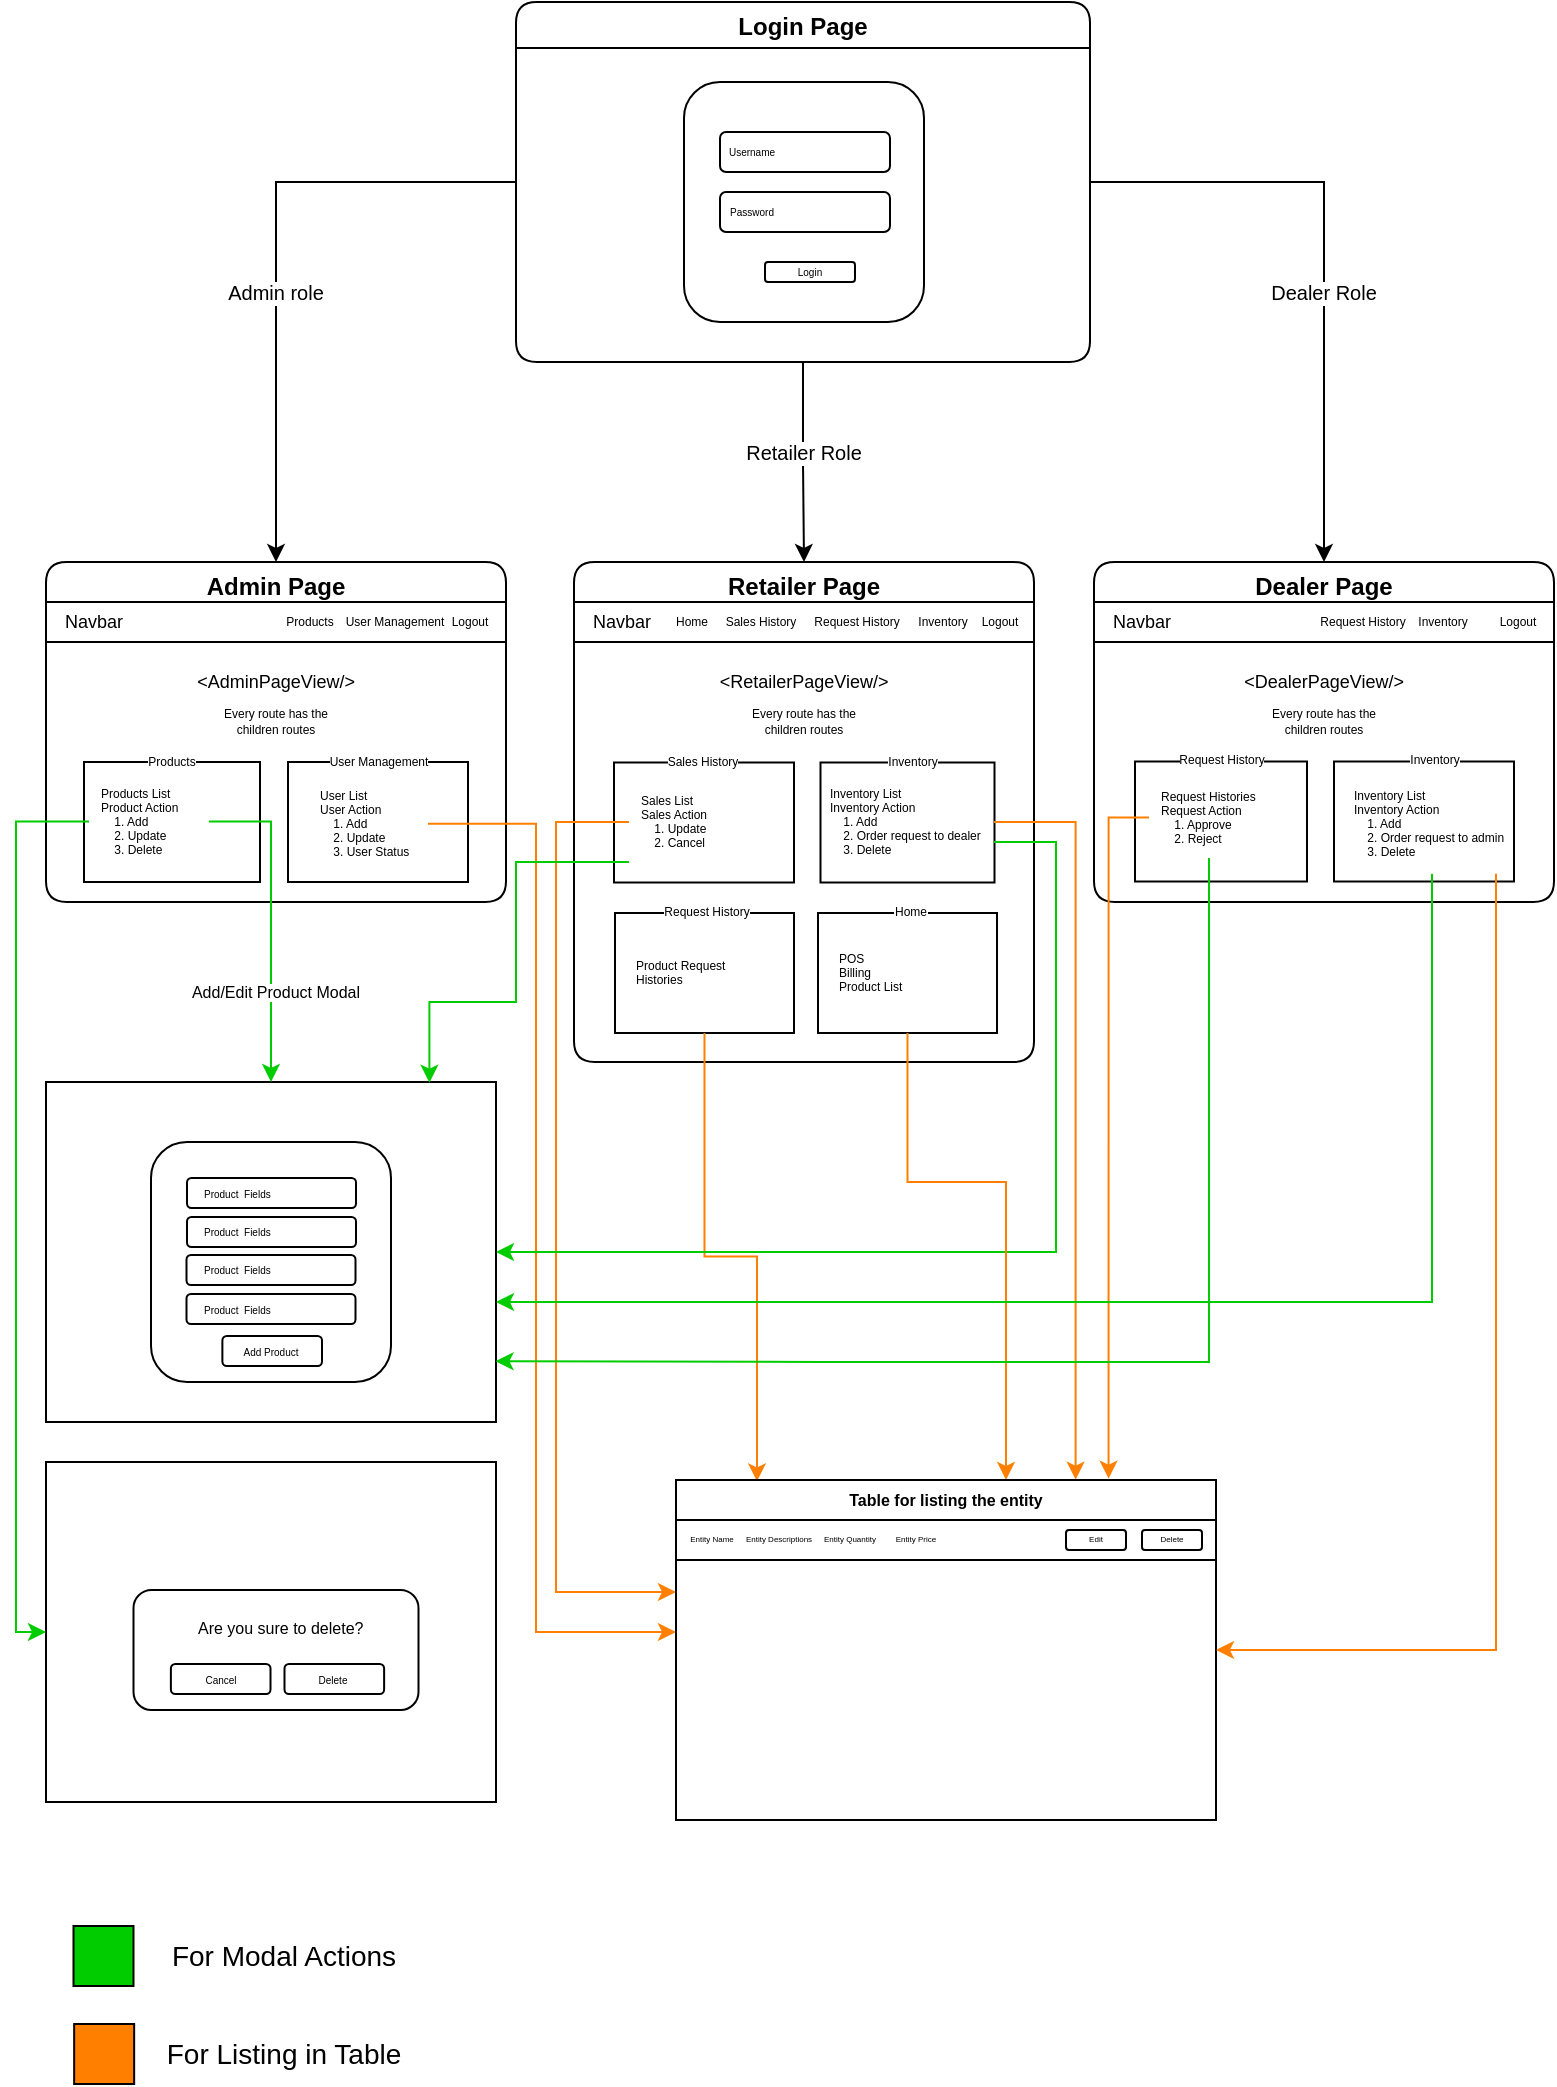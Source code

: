 <mxfile version="20.2.7" type="github">
  <diagram id="5Sn9tdvOxL6AeOnIAffw" name="Page-1">
    <mxGraphModel dx="1720" dy="1175" grid="1" gridSize="10" guides="1" tooltips="1" connect="1" arrows="1" fold="1" page="1" pageScale="1" pageWidth="827" pageHeight="1169" math="0" shadow="0">
      <root>
        <mxCell id="0" />
        <mxCell id="1" parent="0" />
        <mxCell id="5mNcIMUa5XLyuIfT2FW1-139" style="edgeStyle=orthogonalEdgeStyle;rounded=0;orthogonalLoop=1;jettySize=auto;html=1;fontSize=6;" edge="1" parent="1" source="5mNcIMUa5XLyuIfT2FW1-14" target="5mNcIMUa5XLyuIfT2FW1-45">
          <mxGeometry relative="1" as="geometry" />
        </mxCell>
        <mxCell id="5mNcIMUa5XLyuIfT2FW1-140" style="edgeStyle=orthogonalEdgeStyle;rounded=0;orthogonalLoop=1;jettySize=auto;html=1;fontSize=6;" edge="1" parent="1" source="5mNcIMUa5XLyuIfT2FW1-14" target="5mNcIMUa5XLyuIfT2FW1-115">
          <mxGeometry relative="1" as="geometry">
            <mxPoint x="650" y="300" as="targetPoint" />
          </mxGeometry>
        </mxCell>
        <mxCell id="5mNcIMUa5XLyuIfT2FW1-14" value="Login Page" style="swimlane;labelBackgroundColor=default;swimlaneLine=1;glass=0;rounded=1;" vertex="1" parent="1">
          <mxGeometry x="270" y="40" width="287" height="180" as="geometry" />
        </mxCell>
        <mxCell id="5mNcIMUa5XLyuIfT2FW1-15" value="" style="rounded=1;whiteSpace=wrap;html=1;glass=0;labelBackgroundColor=default;gradientColor=none;" vertex="1" parent="5mNcIMUa5XLyuIfT2FW1-14">
          <mxGeometry x="84" y="40" width="120" height="120" as="geometry" />
        </mxCell>
        <mxCell id="5mNcIMUa5XLyuIfT2FW1-16" value="" style="rounded=1;whiteSpace=wrap;html=1;glass=0;labelBackgroundColor=default;gradientColor=none;" vertex="1" parent="5mNcIMUa5XLyuIfT2FW1-14">
          <mxGeometry x="102" y="65" width="85" height="20" as="geometry" />
        </mxCell>
        <mxCell id="5mNcIMUa5XLyuIfT2FW1-17" value="" style="rounded=1;whiteSpace=wrap;html=1;glass=0;labelBackgroundColor=default;gradientColor=none;" vertex="1" parent="5mNcIMUa5XLyuIfT2FW1-14">
          <mxGeometry x="102" y="95" width="85" height="20" as="geometry" />
        </mxCell>
        <mxCell id="5mNcIMUa5XLyuIfT2FW1-18" value="" style="rounded=1;whiteSpace=wrap;html=1;glass=0;labelBackgroundColor=default;gradientColor=none;" vertex="1" parent="5mNcIMUa5XLyuIfT2FW1-14">
          <mxGeometry x="124.5" y="130" width="45" height="10" as="geometry" />
        </mxCell>
        <mxCell id="5mNcIMUa5XLyuIfT2FW1-19" value="Login" style="text;html=1;strokeColor=none;fillColor=none;align=center;verticalAlign=middle;whiteSpace=wrap;rounded=0;glass=0;labelBackgroundColor=default;fontSize=5;" vertex="1" parent="5mNcIMUa5XLyuIfT2FW1-14">
          <mxGeometry x="137" y="129" width="20" height="10" as="geometry" />
        </mxCell>
        <mxCell id="5mNcIMUa5XLyuIfT2FW1-20" value="Username" style="text;html=1;strokeColor=none;fillColor=none;align=center;verticalAlign=middle;whiteSpace=wrap;rounded=0;glass=0;labelBackgroundColor=default;fontSize=5;" vertex="1" parent="5mNcIMUa5XLyuIfT2FW1-14">
          <mxGeometry x="107.5" y="69" width="20" height="10" as="geometry" />
        </mxCell>
        <mxCell id="5mNcIMUa5XLyuIfT2FW1-21" value="Password" style="text;html=1;strokeColor=none;fillColor=none;align=center;verticalAlign=middle;whiteSpace=wrap;rounded=0;glass=0;labelBackgroundColor=default;fontSize=5;" vertex="1" parent="5mNcIMUa5XLyuIfT2FW1-14">
          <mxGeometry x="107.5" y="99" width="20" height="10" as="geometry" />
        </mxCell>
        <mxCell id="5mNcIMUa5XLyuIfT2FW1-45" value="Retailer Page" style="swimlane;labelBackgroundColor=default;swimlaneLine=1;glass=0;rounded=1;" vertex="1" parent="1">
          <mxGeometry x="299" y="320" width="230" height="250" as="geometry">
            <mxRectangle x="299" y="320" width="120" height="30" as="alternateBounds" />
          </mxGeometry>
        </mxCell>
        <mxCell id="5mNcIMUa5XLyuIfT2FW1-46" value="" style="rounded=0;whiteSpace=wrap;html=1;glass=0;labelBackgroundColor=default;fontSize=5;gradientColor=none;" vertex="1" parent="5mNcIMUa5XLyuIfT2FW1-45">
          <mxGeometry y="20" width="230" height="20" as="geometry" />
        </mxCell>
        <mxCell id="5mNcIMUa5XLyuIfT2FW1-47" value="Navbar" style="text;html=1;strokeColor=none;fillColor=none;align=center;verticalAlign=middle;whiteSpace=wrap;rounded=0;glass=0;labelBackgroundColor=default;fontSize=9;" vertex="1" parent="5mNcIMUa5XLyuIfT2FW1-45">
          <mxGeometry x="-6" y="15" width="60" height="30" as="geometry" />
        </mxCell>
        <mxCell id="5mNcIMUa5XLyuIfT2FW1-48" value="Home" style="text;html=1;strokeColor=none;fillColor=none;align=center;verticalAlign=middle;whiteSpace=wrap;rounded=0;glass=0;labelBackgroundColor=default;fontSize=6;" vertex="1" parent="5mNcIMUa5XLyuIfT2FW1-45">
          <mxGeometry x="43.5" y="20" width="30" height="20" as="geometry" />
        </mxCell>
        <mxCell id="5mNcIMUa5XLyuIfT2FW1-49" value="Logout" style="text;html=1;strokeColor=none;fillColor=none;align=center;verticalAlign=middle;whiteSpace=wrap;rounded=0;glass=0;labelBackgroundColor=default;fontSize=6;" vertex="1" parent="5mNcIMUa5XLyuIfT2FW1-45">
          <mxGeometry x="197.5" y="20" width="30" height="20" as="geometry" />
        </mxCell>
        <mxCell id="5mNcIMUa5XLyuIfT2FW1-50" value="Sales History" style="text;html=1;strokeColor=none;fillColor=none;align=center;verticalAlign=middle;whiteSpace=wrap;rounded=0;glass=0;labelBackgroundColor=default;fontSize=6;" vertex="1" parent="5mNcIMUa5XLyuIfT2FW1-45">
          <mxGeometry x="65.88" y="20" width="55" height="20" as="geometry" />
        </mxCell>
        <mxCell id="5mNcIMUa5XLyuIfT2FW1-51" value="Inventory" style="text;html=1;strokeColor=none;fillColor=none;align=center;verticalAlign=middle;whiteSpace=wrap;rounded=0;glass=0;labelBackgroundColor=default;fontSize=6;" vertex="1" parent="5mNcIMUa5XLyuIfT2FW1-45">
          <mxGeometry x="156.5" y="20" width="55" height="20" as="geometry" />
        </mxCell>
        <mxCell id="5mNcIMUa5XLyuIfT2FW1-102" value="&amp;lt;RetailerPageView/&amp;gt;" style="text;html=1;strokeColor=none;fillColor=none;align=center;verticalAlign=middle;whiteSpace=wrap;rounded=0;glass=0;labelBackgroundColor=default;fontSize=9;" vertex="1" parent="5mNcIMUa5XLyuIfT2FW1-45">
          <mxGeometry x="85" y="45" width="60" height="30" as="geometry" />
        </mxCell>
        <mxCell id="5mNcIMUa5XLyuIfT2FW1-103" value="Every route has the children routes" style="text;html=1;strokeColor=none;fillColor=none;align=center;verticalAlign=middle;whiteSpace=wrap;rounded=0;glass=0;labelBackgroundColor=default;fontSize=6;" vertex="1" parent="5mNcIMUa5XLyuIfT2FW1-45">
          <mxGeometry x="85" y="65" width="60" height="30" as="geometry" />
        </mxCell>
        <mxCell id="5mNcIMUa5XLyuIfT2FW1-104" value="" style="rounded=0;whiteSpace=wrap;html=1;glass=0;labelBackgroundColor=default;fontSize=6;gradientColor=none;" vertex="1" parent="5mNcIMUa5XLyuIfT2FW1-45">
          <mxGeometry x="20" y="100.25" width="90" height="60" as="geometry" />
        </mxCell>
        <mxCell id="5mNcIMUa5XLyuIfT2FW1-105" value="" style="rounded=0;whiteSpace=wrap;html=1;glass=0;labelBackgroundColor=default;fontSize=6;gradientColor=none;" vertex="1" parent="5mNcIMUa5XLyuIfT2FW1-45">
          <mxGeometry x="123.25" y="100.25" width="87" height="60" as="geometry" />
        </mxCell>
        <mxCell id="5mNcIMUa5XLyuIfT2FW1-106" value="Sales History" style="text;html=1;strokeColor=none;fillColor=none;align=center;verticalAlign=middle;whiteSpace=wrap;rounded=0;glass=0;labelBackgroundColor=default;fontSize=6;" vertex="1" parent="5mNcIMUa5XLyuIfT2FW1-45">
          <mxGeometry x="42.13" y="92.25" width="44.75" height="15" as="geometry" />
        </mxCell>
        <mxCell id="5mNcIMUa5XLyuIfT2FW1-107" value="Sales List &#xa;Sales Action&#xa;    1. Update&#xa;    2. Cancel" style="text;strokeColor=none;fillColor=none;align=left;verticalAlign=middle;spacingLeft=4;spacingRight=4;overflow=hidden;points=[[0,0.5],[1,0.5]];portConstraint=eastwest;rotatable=0;rounded=1;glass=0;labelBackgroundColor=default;fontSize=6;" vertex="1" parent="5mNcIMUa5XLyuIfT2FW1-45">
          <mxGeometry x="27.5" y="109.75" width="60" height="40.5" as="geometry" />
        </mxCell>
        <mxCell id="5mNcIMUa5XLyuIfT2FW1-108" value="Inventory" style="text;html=1;strokeColor=none;fillColor=none;align=center;verticalAlign=middle;whiteSpace=wrap;rounded=0;glass=0;labelBackgroundColor=default;fontSize=6;" vertex="1" parent="5mNcIMUa5XLyuIfT2FW1-45">
          <mxGeometry x="141.75" y="89.75" width="55" height="20" as="geometry" />
        </mxCell>
        <mxCell id="5mNcIMUa5XLyuIfT2FW1-109" value="Inventory List&#xa;Inventory Action&#xa;    1. Add&#xa;    2. Order request to dealer&#xa;    3. Delete" style="text;strokeColor=none;fillColor=none;align=left;verticalAlign=middle;spacingLeft=4;spacingRight=4;overflow=hidden;points=[[0,0.5],[1,0.5]];portConstraint=eastwest;rotatable=0;rounded=1;glass=0;labelBackgroundColor=default;fontSize=6;" vertex="1" parent="5mNcIMUa5XLyuIfT2FW1-45">
          <mxGeometry x="122" y="104.88" width="88" height="50.25" as="geometry" />
        </mxCell>
        <mxCell id="5mNcIMUa5XLyuIfT2FW1-110" value="" style="rounded=0;whiteSpace=wrap;html=1;glass=0;labelBackgroundColor=default;fontSize=6;gradientColor=none;" vertex="1" parent="5mNcIMUa5XLyuIfT2FW1-45">
          <mxGeometry x="20.5" y="175.5" width="89.5" height="60" as="geometry" />
        </mxCell>
        <mxCell id="5mNcIMUa5XLyuIfT2FW1-111" value="Request History" style="text;html=1;strokeColor=none;fillColor=none;align=center;verticalAlign=middle;whiteSpace=wrap;rounded=0;glass=0;labelBackgroundColor=default;fontSize=6;" vertex="1" parent="5mNcIMUa5XLyuIfT2FW1-45">
          <mxGeometry x="39" y="165" width="55" height="20" as="geometry" />
        </mxCell>
        <mxCell id="5mNcIMUa5XLyuIfT2FW1-112" value="Product Request&#xa;Histories" style="text;strokeColor=none;fillColor=none;align=left;verticalAlign=middle;spacingLeft=4;spacingRight=4;overflow=hidden;points=[[0,0.5],[1,0.5]];portConstraint=eastwest;rotatable=0;rounded=1;glass=0;labelBackgroundColor=default;fontSize=6;" vertex="1" parent="5mNcIMUa5XLyuIfT2FW1-45">
          <mxGeometry x="25" y="180.37" width="60" height="50.25" as="geometry" />
        </mxCell>
        <mxCell id="5mNcIMUa5XLyuIfT2FW1-133" value="Request History" style="text;html=1;strokeColor=none;fillColor=none;align=center;verticalAlign=middle;whiteSpace=wrap;rounded=0;glass=0;labelBackgroundColor=default;fontSize=6;" vertex="1" parent="5mNcIMUa5XLyuIfT2FW1-45">
          <mxGeometry x="114" y="20" width="55" height="20" as="geometry" />
        </mxCell>
        <mxCell id="5mNcIMUa5XLyuIfT2FW1-135" value="" style="rounded=0;whiteSpace=wrap;html=1;glass=0;labelBackgroundColor=default;fontSize=6;gradientColor=none;" vertex="1" parent="5mNcIMUa5XLyuIfT2FW1-45">
          <mxGeometry x="122" y="175.5" width="89.5" height="60" as="geometry" />
        </mxCell>
        <mxCell id="5mNcIMUa5XLyuIfT2FW1-136" value="Home" style="text;html=1;strokeColor=none;fillColor=none;align=center;verticalAlign=middle;whiteSpace=wrap;rounded=0;glass=0;labelBackgroundColor=default;fontSize=6;" vertex="1" parent="5mNcIMUa5XLyuIfT2FW1-45">
          <mxGeometry x="140.5" y="165" width="55" height="20" as="geometry" />
        </mxCell>
        <mxCell id="5mNcIMUa5XLyuIfT2FW1-137" value="POS&#xa;Billing&#xa;Product List" style="text;strokeColor=none;fillColor=none;align=left;verticalAlign=middle;spacingLeft=4;spacingRight=4;overflow=hidden;points=[[0,0.5],[1,0.5]];portConstraint=eastwest;rotatable=0;rounded=1;glass=0;labelBackgroundColor=default;fontSize=6;" vertex="1" parent="5mNcIMUa5XLyuIfT2FW1-45">
          <mxGeometry x="126.5" y="180.37" width="60" height="50.25" as="geometry" />
        </mxCell>
        <mxCell id="5mNcIMUa5XLyuIfT2FW1-53" value="Admin Page" style="swimlane;labelBackgroundColor=default;swimlaneLine=1;glass=0;rounded=1;" vertex="1" parent="1">
          <mxGeometry x="35" y="320" width="230" height="170" as="geometry">
            <mxRectangle x="35" y="320" width="110" height="30" as="alternateBounds" />
          </mxGeometry>
        </mxCell>
        <mxCell id="5mNcIMUa5XLyuIfT2FW1-54" value="" style="rounded=0;whiteSpace=wrap;html=1;glass=0;labelBackgroundColor=default;fontSize=5;gradientColor=none;" vertex="1" parent="5mNcIMUa5XLyuIfT2FW1-53">
          <mxGeometry y="20" width="230" height="20" as="geometry" />
        </mxCell>
        <mxCell id="5mNcIMUa5XLyuIfT2FW1-55" value="Navbar" style="text;html=1;strokeColor=none;fillColor=none;align=center;verticalAlign=middle;whiteSpace=wrap;rounded=0;glass=0;labelBackgroundColor=default;fontSize=9;" vertex="1" parent="5mNcIMUa5XLyuIfT2FW1-53">
          <mxGeometry x="-6" y="15" width="60" height="30" as="geometry" />
        </mxCell>
        <mxCell id="5mNcIMUa5XLyuIfT2FW1-56" value="Products" style="text;html=1;strokeColor=none;fillColor=none;align=center;verticalAlign=middle;whiteSpace=wrap;rounded=0;glass=0;labelBackgroundColor=default;fontSize=6;" vertex="1" parent="5mNcIMUa5XLyuIfT2FW1-53">
          <mxGeometry x="116.5" y="20" width="30" height="20" as="geometry" />
        </mxCell>
        <mxCell id="5mNcIMUa5XLyuIfT2FW1-57" value="Logout" style="text;html=1;strokeColor=none;fillColor=none;align=center;verticalAlign=middle;whiteSpace=wrap;rounded=0;glass=0;labelBackgroundColor=default;fontSize=6;" vertex="1" parent="5mNcIMUa5XLyuIfT2FW1-53">
          <mxGeometry x="196.5" y="20" width="30" height="20" as="geometry" />
        </mxCell>
        <mxCell id="5mNcIMUa5XLyuIfT2FW1-59" value="User Management" style="text;html=1;strokeColor=none;fillColor=none;align=center;verticalAlign=middle;whiteSpace=wrap;rounded=0;glass=0;labelBackgroundColor=default;fontSize=6;" vertex="1" parent="5mNcIMUa5XLyuIfT2FW1-53">
          <mxGeometry x="146.5" y="20" width="55" height="20" as="geometry" />
        </mxCell>
        <mxCell id="5mNcIMUa5XLyuIfT2FW1-60" value="&amp;lt;AdminPageView/&amp;gt;" style="text;html=1;strokeColor=none;fillColor=none;align=center;verticalAlign=middle;whiteSpace=wrap;rounded=0;glass=0;labelBackgroundColor=default;fontSize=9;" vertex="1" parent="5mNcIMUa5XLyuIfT2FW1-53">
          <mxGeometry x="85" y="45" width="60" height="30" as="geometry" />
        </mxCell>
        <mxCell id="5mNcIMUa5XLyuIfT2FW1-61" value="Every route has the children routes" style="text;html=1;strokeColor=none;fillColor=none;align=center;verticalAlign=middle;whiteSpace=wrap;rounded=0;glass=0;labelBackgroundColor=default;fontSize=6;" vertex="1" parent="5mNcIMUa5XLyuIfT2FW1-53">
          <mxGeometry x="85" y="65" width="60" height="30" as="geometry" />
        </mxCell>
        <mxCell id="5mNcIMUa5XLyuIfT2FW1-79" value="" style="rounded=0;whiteSpace=wrap;html=1;glass=0;labelBackgroundColor=default;fontSize=6;gradientColor=none;" vertex="1" parent="5mNcIMUa5XLyuIfT2FW1-53">
          <mxGeometry x="19" y="100" width="88" height="60" as="geometry" />
        </mxCell>
        <mxCell id="5mNcIMUa5XLyuIfT2FW1-80" value="" style="rounded=0;whiteSpace=wrap;html=1;glass=0;labelBackgroundColor=default;fontSize=6;gradientColor=none;" vertex="1" parent="5mNcIMUa5XLyuIfT2FW1-53">
          <mxGeometry x="121" y="100" width="90" height="60" as="geometry" />
        </mxCell>
        <mxCell id="5mNcIMUa5XLyuIfT2FW1-82" value="Products" style="text;html=1;strokeColor=none;fillColor=none;align=center;verticalAlign=middle;whiteSpace=wrap;rounded=0;glass=0;labelBackgroundColor=default;fontSize=6;" vertex="1" parent="5mNcIMUa5XLyuIfT2FW1-53">
          <mxGeometry x="45.25" y="92" width="35.5" height="15" as="geometry" />
        </mxCell>
        <mxCell id="5mNcIMUa5XLyuIfT2FW1-85" value="Products List &#xa;Product Action&#xa;    1. Add&#xa;    2. Update&#xa;    3. Delete" style="text;strokeColor=none;fillColor=none;align=left;verticalAlign=middle;spacingLeft=4;spacingRight=4;overflow=hidden;points=[[0,0.5],[1,0.5]];portConstraint=eastwest;rotatable=0;rounded=1;glass=0;labelBackgroundColor=default;fontSize=6;" vertex="1" parent="5mNcIMUa5XLyuIfT2FW1-53">
          <mxGeometry x="21.5" y="109.5" width="60" height="40.5" as="geometry" />
        </mxCell>
        <mxCell id="5mNcIMUa5XLyuIfT2FW1-86" value="User Management" style="text;html=1;strokeColor=none;fillColor=none;align=center;verticalAlign=middle;whiteSpace=wrap;rounded=0;glass=0;labelBackgroundColor=default;fontSize=6;" vertex="1" parent="5mNcIMUa5XLyuIfT2FW1-53">
          <mxGeometry x="138.5" y="89.5" width="55" height="20" as="geometry" />
        </mxCell>
        <mxCell id="5mNcIMUa5XLyuIfT2FW1-87" value="User List&#xa;User Action&#xa;    1. Add&#xa;    2. Update&#xa;    3. User Status" style="text;strokeColor=none;fillColor=none;align=left;verticalAlign=middle;spacingLeft=4;spacingRight=4;overflow=hidden;points=[[0,0.5],[1,0.5]];portConstraint=eastwest;rotatable=0;rounded=1;glass=0;labelBackgroundColor=default;fontSize=6;" vertex="1" parent="5mNcIMUa5XLyuIfT2FW1-53">
          <mxGeometry x="131" y="105.75" width="60" height="50.25" as="geometry" />
        </mxCell>
        <mxCell id="5mNcIMUa5XLyuIfT2FW1-115" value="Dealer Page" style="swimlane;labelBackgroundColor=default;swimlaneLine=1;glass=0;rounded=1;" vertex="1" parent="1">
          <mxGeometry x="559" y="320" width="230" height="170" as="geometry">
            <mxRectangle x="559" y="320" width="150" height="30" as="alternateBounds" />
          </mxGeometry>
        </mxCell>
        <mxCell id="5mNcIMUa5XLyuIfT2FW1-116" value="" style="rounded=0;whiteSpace=wrap;html=1;glass=0;labelBackgroundColor=default;fontSize=5;gradientColor=none;" vertex="1" parent="5mNcIMUa5XLyuIfT2FW1-115">
          <mxGeometry y="20" width="230" height="20" as="geometry" />
        </mxCell>
        <mxCell id="5mNcIMUa5XLyuIfT2FW1-117" value="Navbar" style="text;html=1;strokeColor=none;fillColor=none;align=center;verticalAlign=middle;whiteSpace=wrap;rounded=0;glass=0;labelBackgroundColor=default;fontSize=9;" vertex="1" parent="5mNcIMUa5XLyuIfT2FW1-115">
          <mxGeometry x="-6" y="15" width="60" height="30" as="geometry" />
        </mxCell>
        <mxCell id="5mNcIMUa5XLyuIfT2FW1-119" value="Logout" style="text;html=1;strokeColor=none;fillColor=none;align=center;verticalAlign=middle;whiteSpace=wrap;rounded=0;glass=0;labelBackgroundColor=default;fontSize=6;" vertex="1" parent="5mNcIMUa5XLyuIfT2FW1-115">
          <mxGeometry x="196.5" y="20" width="30" height="20" as="geometry" />
        </mxCell>
        <mxCell id="5mNcIMUa5XLyuIfT2FW1-120" value="Request History" style="text;html=1;strokeColor=none;fillColor=none;align=center;verticalAlign=middle;whiteSpace=wrap;rounded=0;glass=0;labelBackgroundColor=default;fontSize=6;" vertex="1" parent="5mNcIMUa5XLyuIfT2FW1-115">
          <mxGeometry x="106.5" y="20" width="55" height="20" as="geometry" />
        </mxCell>
        <mxCell id="5mNcIMUa5XLyuIfT2FW1-121" value="Inventory" style="text;html=1;strokeColor=none;fillColor=none;align=center;verticalAlign=middle;whiteSpace=wrap;rounded=0;glass=0;labelBackgroundColor=default;fontSize=6;" vertex="1" parent="5mNcIMUa5XLyuIfT2FW1-115">
          <mxGeometry x="146.5" y="20" width="55" height="20" as="geometry" />
        </mxCell>
        <mxCell id="5mNcIMUa5XLyuIfT2FW1-122" value="&amp;lt;DealerPageView/&amp;gt;" style="text;html=1;strokeColor=none;fillColor=none;align=center;verticalAlign=middle;whiteSpace=wrap;rounded=0;glass=0;labelBackgroundColor=default;fontSize=9;" vertex="1" parent="5mNcIMUa5XLyuIfT2FW1-115">
          <mxGeometry x="85" y="45" width="60" height="30" as="geometry" />
        </mxCell>
        <mxCell id="5mNcIMUa5XLyuIfT2FW1-123" value="Every route has the children routes" style="text;html=1;strokeColor=none;fillColor=none;align=center;verticalAlign=middle;whiteSpace=wrap;rounded=0;glass=0;labelBackgroundColor=default;fontSize=6;" vertex="1" parent="5mNcIMUa5XLyuIfT2FW1-115">
          <mxGeometry x="85" y="65" width="60" height="30" as="geometry" />
        </mxCell>
        <mxCell id="5mNcIMUa5XLyuIfT2FW1-124" value="" style="rounded=0;whiteSpace=wrap;html=1;glass=0;labelBackgroundColor=default;fontSize=6;gradientColor=none;" vertex="1" parent="5mNcIMUa5XLyuIfT2FW1-115">
          <mxGeometry x="20.5" y="99.75" width="86" height="60" as="geometry" />
        </mxCell>
        <mxCell id="5mNcIMUa5XLyuIfT2FW1-125" value="" style="rounded=0;whiteSpace=wrap;html=1;glass=0;labelBackgroundColor=default;fontSize=6;gradientColor=none;" vertex="1" parent="5mNcIMUa5XLyuIfT2FW1-115">
          <mxGeometry x="120" y="99.75" width="90" height="60" as="geometry" />
        </mxCell>
        <mxCell id="5mNcIMUa5XLyuIfT2FW1-126" value="Request History" style="text;html=1;strokeColor=none;fillColor=none;align=center;verticalAlign=middle;whiteSpace=wrap;rounded=0;glass=0;labelBackgroundColor=default;fontSize=6;" vertex="1" parent="5mNcIMUa5XLyuIfT2FW1-115">
          <mxGeometry x="38.56" y="91" width="49.87" height="15" as="geometry" />
        </mxCell>
        <mxCell id="5mNcIMUa5XLyuIfT2FW1-127" value="Request Histories&#xa;Request Action &#xa;    1. Approve&#xa;    2. Reject" style="text;strokeColor=none;fillColor=none;align=left;verticalAlign=middle;spacingLeft=4;spacingRight=4;overflow=hidden;points=[[0,0.5],[1,0.5]];portConstraint=eastwest;rotatable=0;rounded=1;glass=0;labelBackgroundColor=default;fontSize=6;" vertex="1" parent="5mNcIMUa5XLyuIfT2FW1-115">
          <mxGeometry x="27.5" y="107.5" width="60" height="40.5" as="geometry" />
        </mxCell>
        <mxCell id="5mNcIMUa5XLyuIfT2FW1-128" value="Inventory" style="text;html=1;strokeColor=none;fillColor=none;align=center;verticalAlign=middle;whiteSpace=wrap;rounded=0;glass=0;labelBackgroundColor=default;fontSize=6;" vertex="1" parent="5mNcIMUa5XLyuIfT2FW1-115">
          <mxGeometry x="143" y="88.5" width="55" height="20" as="geometry" />
        </mxCell>
        <mxCell id="5mNcIMUa5XLyuIfT2FW1-129" value="Inventory List&#xa;Inventory Action&#xa;    1. Add&#xa;    2. Order request to admin&#xa;    3. Delete" style="text;strokeColor=none;fillColor=none;align=left;verticalAlign=middle;spacingLeft=4;spacingRight=4;overflow=hidden;points=[[0,0.5],[1,0.5]];portConstraint=eastwest;rotatable=0;rounded=1;glass=0;labelBackgroundColor=default;fontSize=6;" vertex="1" parent="5mNcIMUa5XLyuIfT2FW1-115">
          <mxGeometry x="124" y="105.63" width="90" height="50.25" as="geometry" />
        </mxCell>
        <mxCell id="5mNcIMUa5XLyuIfT2FW1-146" value="&lt;font style=&quot;font-size: 10px;&quot;&gt;Retailer Role&lt;/font&gt;" style="text;html=1;strokeColor=none;fillColor=none;align=center;verticalAlign=middle;whiteSpace=wrap;rounded=0;glass=0;labelBackgroundColor=default;fontSize=6;" vertex="1" parent="1">
          <mxGeometry x="384" y="250" width="60" height="30" as="geometry" />
        </mxCell>
        <mxCell id="5mNcIMUa5XLyuIfT2FW1-147" value="&lt;font style=&quot;font-size: 10px;&quot;&gt;Dealer Role&lt;/font&gt;" style="text;html=1;strokeColor=none;fillColor=none;align=center;verticalAlign=middle;whiteSpace=wrap;rounded=0;glass=0;labelBackgroundColor=default;fontSize=6;" vertex="1" parent="1">
          <mxGeometry x="639" y="170" width="70" height="30" as="geometry" />
        </mxCell>
        <mxCell id="5mNcIMUa5XLyuIfT2FW1-148" value="" style="group" vertex="1" connectable="0" parent="1">
          <mxGeometry x="120" y="170" width="60" height="30" as="geometry" />
        </mxCell>
        <mxCell id="5mNcIMUa5XLyuIfT2FW1-142" style="edgeStyle=orthogonalEdgeStyle;rounded=0;orthogonalLoop=1;jettySize=auto;html=1;entryX=0.5;entryY=0;entryDx=0;entryDy=0;fontSize=6;" edge="1" parent="5mNcIMUa5XLyuIfT2FW1-148" source="5mNcIMUa5XLyuIfT2FW1-14" target="5mNcIMUa5XLyuIfT2FW1-53">
          <mxGeometry relative="1" as="geometry" />
        </mxCell>
        <mxCell id="5mNcIMUa5XLyuIfT2FW1-145" value="&lt;font style=&quot;font-size: 10px;&quot;&gt;Admin role&lt;/font&gt;" style="text;html=1;strokeColor=none;fillColor=none;align=center;verticalAlign=middle;whiteSpace=wrap;rounded=0;glass=0;labelBackgroundColor=default;fontSize=6;" vertex="1" parent="5mNcIMUa5XLyuIfT2FW1-148">
          <mxGeometry width="60" height="30" as="geometry" />
        </mxCell>
        <mxCell id="5mNcIMUa5XLyuIfT2FW1-150" value="" style="rounded=0;whiteSpace=wrap;html=1;glass=0;labelBackgroundColor=default;fontSize=10;gradientColor=none;" vertex="1" parent="1">
          <mxGeometry x="35" y="580" width="225" height="170" as="geometry" />
        </mxCell>
        <mxCell id="5mNcIMUa5XLyuIfT2FW1-151" value="" style="rounded=1;whiteSpace=wrap;html=1;glass=0;labelBackgroundColor=default;gradientColor=none;" vertex="1" parent="1">
          <mxGeometry x="87.5" y="610" width="120" height="120" as="geometry" />
        </mxCell>
        <mxCell id="5mNcIMUa5XLyuIfT2FW1-152" value="" style="rounded=1;whiteSpace=wrap;html=1;glass=0;labelBackgroundColor=default;gradientColor=none;" vertex="1" parent="1">
          <mxGeometry x="105.5" y="628" width="84.5" height="15" as="geometry" />
        </mxCell>
        <mxCell id="5mNcIMUa5XLyuIfT2FW1-155" value="Product&amp;nbsp; Fields" style="text;html=1;strokeColor=none;fillColor=none;align=left;verticalAlign=middle;whiteSpace=wrap;rounded=0;glass=0;labelBackgroundColor=default;fontSize=5;" vertex="1" parent="1">
          <mxGeometry x="112" y="629.5" width="48" height="10" as="geometry" />
        </mxCell>
        <mxCell id="5mNcIMUa5XLyuIfT2FW1-157" value="" style="rounded=1;whiteSpace=wrap;html=1;glass=0;labelBackgroundColor=default;gradientColor=none;" vertex="1" parent="1">
          <mxGeometry x="105.5" y="647.5" width="84.5" height="15" as="geometry" />
        </mxCell>
        <mxCell id="5mNcIMUa5XLyuIfT2FW1-158" value="Product&amp;nbsp; Fields" style="text;html=1;strokeColor=none;fillColor=none;align=left;verticalAlign=middle;whiteSpace=wrap;rounded=0;glass=0;labelBackgroundColor=default;fontSize=5;" vertex="1" parent="1">
          <mxGeometry x="112" y="649" width="48" height="10" as="geometry" />
        </mxCell>
        <mxCell id="5mNcIMUa5XLyuIfT2FW1-159" value="" style="rounded=1;whiteSpace=wrap;html=1;glass=0;labelBackgroundColor=default;gradientColor=none;" vertex="1" parent="1">
          <mxGeometry x="105.25" y="666.5" width="84.5" height="15" as="geometry" />
        </mxCell>
        <mxCell id="5mNcIMUa5XLyuIfT2FW1-160" value="Product&amp;nbsp; Fields" style="text;html=1;strokeColor=none;fillColor=none;align=left;verticalAlign=middle;whiteSpace=wrap;rounded=0;glass=0;labelBackgroundColor=default;fontSize=5;" vertex="1" parent="1">
          <mxGeometry x="111.75" y="668" width="48" height="10" as="geometry" />
        </mxCell>
        <mxCell id="5mNcIMUa5XLyuIfT2FW1-161" value="" style="rounded=1;whiteSpace=wrap;html=1;glass=0;labelBackgroundColor=default;gradientColor=none;" vertex="1" parent="1">
          <mxGeometry x="105.25" y="686" width="84.5" height="15" as="geometry" />
        </mxCell>
        <mxCell id="5mNcIMUa5XLyuIfT2FW1-162" value="Product&amp;nbsp; Fields" style="text;html=1;strokeColor=none;fillColor=none;align=left;verticalAlign=middle;whiteSpace=wrap;rounded=0;glass=0;labelBackgroundColor=default;fontSize=5;" vertex="1" parent="1">
          <mxGeometry x="111.75" y="687.5" width="48" height="10" as="geometry" />
        </mxCell>
        <mxCell id="5mNcIMUa5XLyuIfT2FW1-163" value="" style="rounded=1;whiteSpace=wrap;html=1;glass=0;labelBackgroundColor=default;gradientColor=none;" vertex="1" parent="1">
          <mxGeometry x="123.19" y="707" width="49.81" height="15" as="geometry" />
        </mxCell>
        <mxCell id="5mNcIMUa5XLyuIfT2FW1-164" value="Add Product" style="text;html=1;strokeColor=none;fillColor=none;align=center;verticalAlign=middle;whiteSpace=wrap;rounded=0;glass=0;labelBackgroundColor=default;fontSize=5;" vertex="1" parent="1">
          <mxGeometry x="128.41" y="709" width="39.38" height="10" as="geometry" />
        </mxCell>
        <mxCell id="5mNcIMUa5XLyuIfT2FW1-166" style="edgeStyle=orthogonalEdgeStyle;rounded=0;orthogonalLoop=1;jettySize=auto;html=1;exitX=1;exitY=0.5;exitDx=0;exitDy=0;entryX=0.5;entryY=0;entryDx=0;entryDy=0;fontSize=8;strokeColor=#00CC00;" edge="1" parent="1" source="5mNcIMUa5XLyuIfT2FW1-85" target="5mNcIMUa5XLyuIfT2FW1-150">
          <mxGeometry relative="1" as="geometry" />
        </mxCell>
        <mxCell id="5mNcIMUa5XLyuIfT2FW1-167" value="" style="rounded=0;whiteSpace=wrap;html=1;glass=0;labelBackgroundColor=default;fontSize=10;gradientColor=none;" vertex="1" parent="1">
          <mxGeometry x="35" y="770" width="225" height="170" as="geometry" />
        </mxCell>
        <mxCell id="5mNcIMUa5XLyuIfT2FW1-168" value="" style="rounded=1;whiteSpace=wrap;html=1;glass=0;labelBackgroundColor=default;gradientColor=none;" vertex="1" parent="1">
          <mxGeometry x="78.75" y="834" width="142.5" height="60" as="geometry" />
        </mxCell>
        <mxCell id="5mNcIMUa5XLyuIfT2FW1-170" value="Are you sure to delete?" style="text;html=1;strokeColor=none;fillColor=none;align=left;verticalAlign=middle;whiteSpace=wrap;rounded=0;glass=0;labelBackgroundColor=default;fontSize=8;horizontal=0;rotation=90;" vertex="1" parent="1">
          <mxGeometry x="142.25" y="810" width="20" height="86" as="geometry" />
        </mxCell>
        <mxCell id="5mNcIMUa5XLyuIfT2FW1-177" value="" style="rounded=1;whiteSpace=wrap;html=1;glass=0;labelBackgroundColor=default;gradientColor=none;" vertex="1" parent="1">
          <mxGeometry x="97.44" y="871" width="49.81" height="15" as="geometry" />
        </mxCell>
        <mxCell id="5mNcIMUa5XLyuIfT2FW1-178" value="Cancel" style="text;html=1;strokeColor=none;fillColor=none;align=center;verticalAlign=middle;whiteSpace=wrap;rounded=0;glass=0;labelBackgroundColor=default;fontSize=5;" vertex="1" parent="1">
          <mxGeometry x="102.66" y="873" width="39.38" height="10" as="geometry" />
        </mxCell>
        <mxCell id="5mNcIMUa5XLyuIfT2FW1-179" value="" style="rounded=1;whiteSpace=wrap;html=1;glass=0;labelBackgroundColor=default;gradientColor=none;" vertex="1" parent="1">
          <mxGeometry x="154.25" y="871" width="49.81" height="15" as="geometry" />
        </mxCell>
        <mxCell id="5mNcIMUa5XLyuIfT2FW1-180" value="Delete" style="text;html=1;strokeColor=none;fillColor=none;align=center;verticalAlign=middle;whiteSpace=wrap;rounded=0;glass=0;labelBackgroundColor=default;fontSize=5;" vertex="1" parent="1">
          <mxGeometry x="159.47" y="873" width="39.38" height="10" as="geometry" />
        </mxCell>
        <mxCell id="5mNcIMUa5XLyuIfT2FW1-181" style="edgeStyle=orthogonalEdgeStyle;rounded=0;orthogonalLoop=1;jettySize=auto;html=1;exitX=0;exitY=0.5;exitDx=0;exitDy=0;fontSize=8;entryX=0;entryY=0.5;entryDx=0;entryDy=0;strokeColor=#00CC00;" edge="1" parent="1" source="5mNcIMUa5XLyuIfT2FW1-85" target="5mNcIMUa5XLyuIfT2FW1-167">
          <mxGeometry relative="1" as="geometry">
            <mxPoint x="20" y="850" as="targetPoint" />
            <Array as="points">
              <mxPoint x="20" y="450" />
              <mxPoint x="20" y="855" />
            </Array>
          </mxGeometry>
        </mxCell>
        <mxCell id="5mNcIMUa5XLyuIfT2FW1-165" value="&lt;font style=&quot;font-size: 8px;&quot;&gt;Add/Edit Product Modal&lt;/font&gt;" style="text;html=1;strokeColor=none;fillColor=none;align=center;verticalAlign=middle;whiteSpace=wrap;rounded=0;glass=0;labelBackgroundColor=#FFFFFF;fontSize=5;" vertex="1" parent="1">
          <mxGeometry x="99.84" y="530" width="100.31" height="10" as="geometry" />
        </mxCell>
        <mxCell id="5mNcIMUa5XLyuIfT2FW1-226" style="edgeStyle=orthogonalEdgeStyle;rounded=0;orthogonalLoop=1;jettySize=auto;html=1;exitX=1;exitY=0.5;exitDx=0;exitDy=0;fontSize=4;strokeColor=#FF8000;" edge="1" parent="1" source="5mNcIMUa5XLyuIfT2FW1-87">
          <mxGeometry relative="1" as="geometry">
            <mxPoint x="350" y="855" as="targetPoint" />
            <Array as="points">
              <mxPoint x="280" y="451" />
              <mxPoint x="280" y="855" />
            </Array>
          </mxGeometry>
        </mxCell>
        <mxCell id="5mNcIMUa5XLyuIfT2FW1-227" style="edgeStyle=orthogonalEdgeStyle;rounded=0;orthogonalLoop=1;jettySize=auto;html=1;fontSize=4;strokeColor=#FF8000;entryX=0.15;entryY=0.004;entryDx=0;entryDy=0;entryPerimeter=0;" edge="1" parent="1" source="5mNcIMUa5XLyuIfT2FW1-110" target="5mNcIMUa5XLyuIfT2FW1-183">
          <mxGeometry relative="1" as="geometry">
            <mxPoint x="430" y="760" as="targetPoint" />
            <Array as="points" />
          </mxGeometry>
        </mxCell>
        <mxCell id="5mNcIMUa5XLyuIfT2FW1-228" style="edgeStyle=orthogonalEdgeStyle;rounded=0;orthogonalLoop=1;jettySize=auto;html=1;fontSize=4;strokeColor=#FF8000;" edge="1" parent="1" source="5mNcIMUa5XLyuIfT2FW1-107">
          <mxGeometry relative="1" as="geometry">
            <mxPoint x="350" y="835" as="targetPoint" />
            <Array as="points">
              <mxPoint x="290" y="450" />
              <mxPoint x="290" y="835" />
            </Array>
          </mxGeometry>
        </mxCell>
        <mxCell id="5mNcIMUa5XLyuIfT2FW1-229" style="edgeStyle=orthogonalEdgeStyle;rounded=0;orthogonalLoop=1;jettySize=auto;html=1;entryX=0.852;entryY=0.002;entryDx=0;entryDy=0;entryPerimeter=0;fontSize=4;fontColor=#000000;strokeColor=#00CC00;" edge="1" parent="1" source="5mNcIMUa5XLyuIfT2FW1-107" target="5mNcIMUa5XLyuIfT2FW1-150">
          <mxGeometry relative="1" as="geometry">
            <Array as="points">
              <mxPoint x="270" y="470" />
              <mxPoint x="270" y="540" />
              <mxPoint x="227" y="540" />
            </Array>
          </mxGeometry>
        </mxCell>
        <mxCell id="5mNcIMUa5XLyuIfT2FW1-231" style="edgeStyle=orthogonalEdgeStyle;rounded=0;orthogonalLoop=1;jettySize=auto;html=1;entryX=1;entryY=0.5;entryDx=0;entryDy=0;fontSize=4;fontColor=#000000;strokeColor=#00CC00;" edge="1" parent="1" source="5mNcIMUa5XLyuIfT2FW1-109" target="5mNcIMUa5XLyuIfT2FW1-150">
          <mxGeometry relative="1" as="geometry">
            <Array as="points">
              <mxPoint x="540" y="460" />
              <mxPoint x="540" y="665" />
            </Array>
          </mxGeometry>
        </mxCell>
        <mxCell id="5mNcIMUa5XLyuIfT2FW1-232" style="edgeStyle=orthogonalEdgeStyle;rounded=0;orthogonalLoop=1;jettySize=auto;html=1;fontSize=4;fontColor=#000000;strokeColor=#FF8000;entryX=0.74;entryY=-0.001;entryDx=0;entryDy=0;entryPerimeter=0;" edge="1" parent="1" source="5mNcIMUa5XLyuIfT2FW1-109" target="5mNcIMUa5XLyuIfT2FW1-183">
          <mxGeometry relative="1" as="geometry">
            <mxPoint x="540" y="770" as="targetPoint" />
            <Array as="points">
              <mxPoint x="550" y="450" />
            </Array>
          </mxGeometry>
        </mxCell>
        <mxCell id="5mNcIMUa5XLyuIfT2FW1-233" style="edgeStyle=orthogonalEdgeStyle;rounded=0;orthogonalLoop=1;jettySize=auto;html=1;fontSize=4;fontColor=#000000;strokeColor=#FF8000;entryX=0.75;entryY=0;entryDx=0;entryDy=0;" edge="1" parent="1" source="5mNcIMUa5XLyuIfT2FW1-135" target="5mNcIMUa5XLyuIfT2FW1-214">
          <mxGeometry relative="1" as="geometry">
            <mxPoint x="515" y="760" as="targetPoint" />
            <Array as="points">
              <mxPoint x="466" y="630" />
              <mxPoint x="515" y="630" />
            </Array>
          </mxGeometry>
        </mxCell>
        <mxCell id="5mNcIMUa5XLyuIfT2FW1-234" value="" style="group" vertex="1" connectable="0" parent="1">
          <mxGeometry x="350" y="779" width="270" height="170" as="geometry" />
        </mxCell>
        <mxCell id="5mNcIMUa5XLyuIfT2FW1-183" value="" style="rounded=0;whiteSpace=wrap;html=1;glass=0;labelBackgroundColor=default;fontSize=10;gradientColor=none;" vertex="1" parent="5mNcIMUa5XLyuIfT2FW1-234">
          <mxGeometry width="270" height="170" as="geometry" />
        </mxCell>
        <mxCell id="5mNcIMUa5XLyuIfT2FW1-184" value="" style="rounded=0;whiteSpace=wrap;html=1;glass=0;labelBackgroundColor=#FFFFFF;fontSize=8;gradientColor=none;" vertex="1" parent="5mNcIMUa5XLyuIfT2FW1-234">
          <mxGeometry y="20" width="270" height="20" as="geometry" />
        </mxCell>
        <mxCell id="5mNcIMUa5XLyuIfT2FW1-214" value="&lt;b&gt;Table for listing the entity&lt;/b&gt;" style="text;html=1;strokeColor=none;fillColor=none;align=center;verticalAlign=middle;whiteSpace=wrap;rounded=0;glass=0;labelBackgroundColor=#FFFFFF;fontSize=8;" vertex="1" parent="5mNcIMUa5XLyuIfT2FW1-234">
          <mxGeometry x="75" width="120" height="20" as="geometry" />
        </mxCell>
        <mxCell id="5mNcIMUa5XLyuIfT2FW1-217" value="" style="group;fontSize=8;" vertex="1" connectable="0" parent="5mNcIMUa5XLyuIfT2FW1-234">
          <mxGeometry x="233" y="25" width="30" height="10" as="geometry" />
        </mxCell>
        <mxCell id="5mNcIMUa5XLyuIfT2FW1-215" value="" style="rounded=1;whiteSpace=wrap;html=1;glass=0;labelBackgroundColor=default;gradientColor=none;" vertex="1" parent="5mNcIMUa5XLyuIfT2FW1-217">
          <mxGeometry width="30.0" height="10" as="geometry" />
        </mxCell>
        <mxCell id="5mNcIMUa5XLyuIfT2FW1-216" value="Delete" style="text;html=1;strokeColor=none;fillColor=none;align=center;verticalAlign=middle;whiteSpace=wrap;rounded=0;glass=0;labelBackgroundColor=default;fontSize=4;" vertex="1" parent="5mNcIMUa5XLyuIfT2FW1-217">
          <mxGeometry x="3.144" y="1.333" width="23.718" height="6.667" as="geometry" />
        </mxCell>
        <mxCell id="5mNcIMUa5XLyuIfT2FW1-219" value="" style="group;fontSize=8;" vertex="1" connectable="0" parent="5mNcIMUa5XLyuIfT2FW1-234">
          <mxGeometry x="195" y="25" width="30" height="10" as="geometry" />
        </mxCell>
        <mxCell id="5mNcIMUa5XLyuIfT2FW1-220" value="" style="rounded=1;whiteSpace=wrap;html=1;glass=0;labelBackgroundColor=default;gradientColor=none;" vertex="1" parent="5mNcIMUa5XLyuIfT2FW1-219">
          <mxGeometry width="30.0" height="10" as="geometry" />
        </mxCell>
        <mxCell id="5mNcIMUa5XLyuIfT2FW1-221" value="Edit" style="text;html=1;strokeColor=none;fillColor=none;align=center;verticalAlign=middle;whiteSpace=wrap;rounded=0;glass=0;labelBackgroundColor=default;fontSize=4;" vertex="1" parent="5mNcIMUa5XLyuIfT2FW1-219">
          <mxGeometry x="3.144" y="1.333" width="23.718" height="6.667" as="geometry" />
        </mxCell>
        <mxCell id="5mNcIMUa5XLyuIfT2FW1-222" value="Entity Name" style="text;html=1;strokeColor=none;fillColor=none;align=center;verticalAlign=middle;whiteSpace=wrap;rounded=0;glass=0;labelBackgroundColor=#FFFFFF;fontSize=4;" vertex="1" parent="5mNcIMUa5XLyuIfT2FW1-234">
          <mxGeometry x="3" y="25" width="30" height="10" as="geometry" />
        </mxCell>
        <mxCell id="5mNcIMUa5XLyuIfT2FW1-223" value="Entity Descriptions" style="text;html=1;strokeColor=none;fillColor=none;align=center;verticalAlign=middle;whiteSpace=wrap;rounded=0;glass=0;labelBackgroundColor=#FFFFFF;fontSize=4;" vertex="1" parent="5mNcIMUa5XLyuIfT2FW1-234">
          <mxGeometry x="33" y="25" width="37" height="10" as="geometry" />
        </mxCell>
        <mxCell id="5mNcIMUa5XLyuIfT2FW1-224" value="Entity Quantity" style="text;html=1;strokeColor=none;fillColor=none;align=center;verticalAlign=middle;whiteSpace=wrap;rounded=0;glass=0;labelBackgroundColor=#FFFFFF;fontSize=4;" vertex="1" parent="5mNcIMUa5XLyuIfT2FW1-234">
          <mxGeometry x="72" y="25" width="30" height="10" as="geometry" />
        </mxCell>
        <mxCell id="5mNcIMUa5XLyuIfT2FW1-225" value="Entity Price" style="text;html=1;strokeColor=none;fillColor=none;align=center;verticalAlign=middle;whiteSpace=wrap;rounded=0;glass=0;labelBackgroundColor=#FFFFFF;fontSize=4;" vertex="1" parent="5mNcIMUa5XLyuIfT2FW1-234">
          <mxGeometry x="105" y="25" width="30" height="10" as="geometry" />
        </mxCell>
        <mxCell id="5mNcIMUa5XLyuIfT2FW1-235" style="edgeStyle=orthogonalEdgeStyle;rounded=0;orthogonalLoop=1;jettySize=auto;html=1;fontSize=4;fontColor=#000000;strokeColor=#FF8000;entryX=0.801;entryY=-0.004;entryDx=0;entryDy=0;entryPerimeter=0;" edge="1" parent="1" source="5mNcIMUa5XLyuIfT2FW1-127" target="5mNcIMUa5XLyuIfT2FW1-183">
          <mxGeometry relative="1" as="geometry">
            <mxPoint x="680" y="700" as="targetPoint" />
          </mxGeometry>
        </mxCell>
        <mxCell id="5mNcIMUa5XLyuIfT2FW1-236" style="edgeStyle=orthogonalEdgeStyle;rounded=0;orthogonalLoop=1;jettySize=auto;html=1;entryX=0.999;entryY=0.821;entryDx=0;entryDy=0;entryPerimeter=0;fontSize=4;fontColor=#000000;strokeColor=#00CC00;" edge="1" parent="1" source="5mNcIMUa5XLyuIfT2FW1-127" target="5mNcIMUa5XLyuIfT2FW1-150">
          <mxGeometry relative="1" as="geometry">
            <Array as="points">
              <mxPoint x="616" y="720" />
              <mxPoint x="423" y="720" />
            </Array>
          </mxGeometry>
        </mxCell>
        <mxCell id="5mNcIMUa5XLyuIfT2FW1-237" style="edgeStyle=orthogonalEdgeStyle;rounded=0;orthogonalLoop=1;jettySize=auto;html=1;fontSize=4;fontColor=#000000;strokeColor=#00CC00;" edge="1" parent="1" source="5mNcIMUa5XLyuIfT2FW1-129" target="5mNcIMUa5XLyuIfT2FW1-150">
          <mxGeometry relative="1" as="geometry">
            <Array as="points">
              <mxPoint x="728" y="690" />
            </Array>
          </mxGeometry>
        </mxCell>
        <mxCell id="5mNcIMUa5XLyuIfT2FW1-238" style="edgeStyle=orthogonalEdgeStyle;rounded=0;orthogonalLoop=1;jettySize=auto;html=1;fontSize=4;fontColor=#000000;strokeColor=#FF8000;" edge="1" parent="1" source="5mNcIMUa5XLyuIfT2FW1-129" target="5mNcIMUa5XLyuIfT2FW1-183">
          <mxGeometry relative="1" as="geometry">
            <Array as="points">
              <mxPoint x="760" y="864" />
            </Array>
          </mxGeometry>
        </mxCell>
        <mxCell id="5mNcIMUa5XLyuIfT2FW1-239" value="" style="whiteSpace=wrap;html=1;aspect=fixed;rounded=0;glass=0;labelBackgroundColor=#FFFFFF;fontSize=4;fontColor=#000000;gradientColor=none;fillColor=#00CC00;" vertex="1" parent="1">
          <mxGeometry x="48.75" y="1002" width="30" height="30" as="geometry" />
        </mxCell>
        <mxCell id="5mNcIMUa5XLyuIfT2FW1-240" value="&lt;font style=&quot;font-size: 14px;&quot;&gt;For Modal Actions&lt;/font&gt;" style="text;html=1;strokeColor=none;fillColor=none;align=center;verticalAlign=middle;whiteSpace=wrap;rounded=0;glass=0;labelBackgroundColor=#FFFFFF;fontSize=4;fontColor=#000000;" vertex="1" parent="1">
          <mxGeometry x="78.75" y="1002" width="149.85" height="30" as="geometry" />
        </mxCell>
        <mxCell id="5mNcIMUa5XLyuIfT2FW1-241" value="" style="whiteSpace=wrap;html=1;aspect=fixed;rounded=0;glass=0;labelBackgroundColor=#FFFFFF;fontSize=4;fontColor=#000000;gradientColor=none;fillColor=#FF8000;" vertex="1" parent="1">
          <mxGeometry x="49.08" y="1051" width="30" height="30" as="geometry" />
        </mxCell>
        <mxCell id="5mNcIMUa5XLyuIfT2FW1-242" value="&lt;font style=&quot;font-size: 14px;&quot;&gt;For Listing in Table&lt;/font&gt;" style="text;html=1;strokeColor=none;fillColor=none;align=center;verticalAlign=middle;whiteSpace=wrap;rounded=0;glass=0;labelBackgroundColor=#FFFFFF;fontSize=4;fontColor=#000000;" vertex="1" parent="1">
          <mxGeometry x="79.08" y="1051" width="149.85" height="30" as="geometry" />
        </mxCell>
      </root>
    </mxGraphModel>
  </diagram>
</mxfile>
